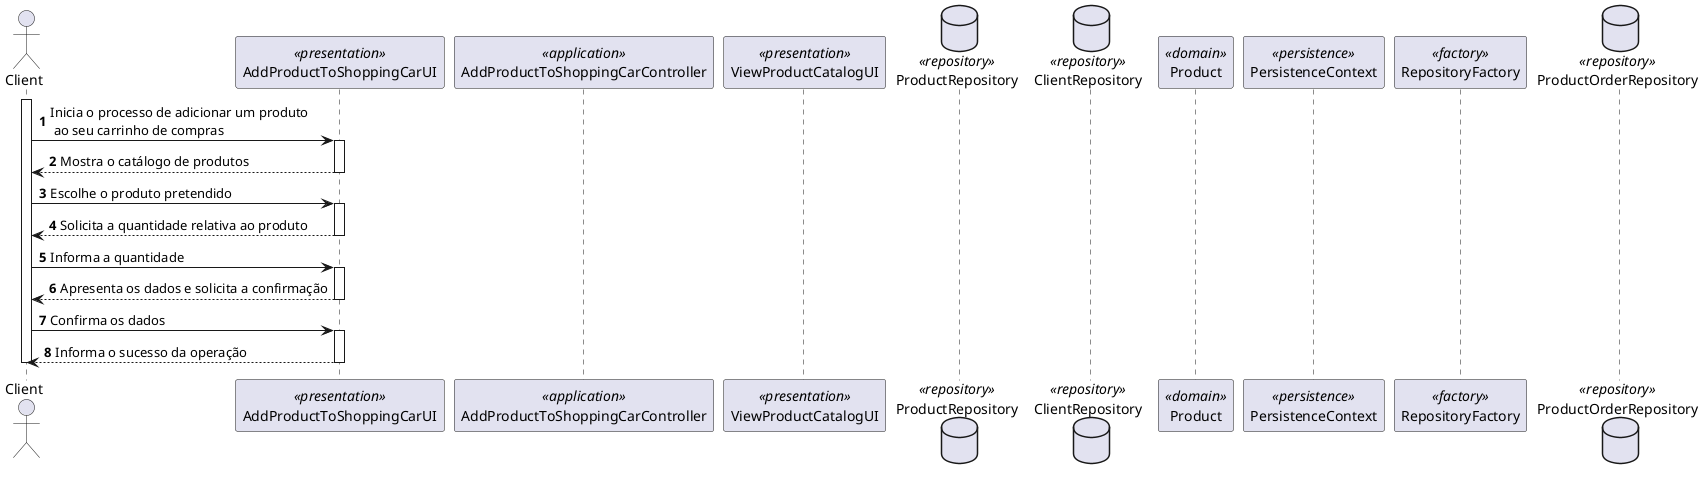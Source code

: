 @startuml

autonumber
actor "Client" as C
participant AddProductToShoppingCarUI as UI <<presentation>>
participant AddProductToShoppingCarController as Controller <<application>>
participant ViewProductCatalogUI as ui <<presentation>>
database ProductRepository as repository <<repository>>
database ClientRepository as rep <<repository>>

participant "Product" as Domain <<domain>>
participant PersistenceContext as Persistence <<persistence>>
participant RepositoryFactory as Factory <<factory>>
database ProductOrderRepository as Repository <<repository>>

activate C
C -> UI : Inicia o processo de adicionar um produto \n ao seu carrinho de compras
activate UI
UI --> C : Mostra o catálogo de produtos
deactivate UI
C -> UI : Escolhe o produto pretendido
activate UI
UI --> C : Solicita a quantidade relativa ao produto
deactivate UI
C -> UI : Informa a quantidade
activate UI
UI --> C : Apresenta os dados e solicita a confirmação
deactivate UI
C -> UI : Confirma os dados
activate UI

UI --> C : Informa o sucesso da operação
deactivate UI
deactivate C



@enduml
